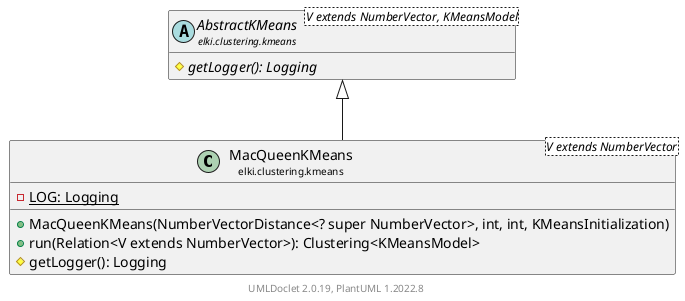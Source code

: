 @startuml
    remove .*\.(Instance|Par|Parameterizer|Factory)$
    set namespaceSeparator none
    hide empty fields
    hide empty methods

    class "<size:14>MacQueenKMeans\n<size:10>elki.clustering.kmeans" as elki.clustering.kmeans.MacQueenKMeans<V extends NumberVector> [[MacQueenKMeans.html]] {
        {static} -LOG: Logging
        +MacQueenKMeans(NumberVectorDistance<? super NumberVector>, int, int, KMeansInitialization)
        +run(Relation<V extends NumberVector>): Clustering<KMeansModel>
        #getLogger(): Logging
    }

    abstract class "<size:14>AbstractKMeans\n<size:10>elki.clustering.kmeans" as elki.clustering.kmeans.AbstractKMeans<V extends NumberVector, KMeansModel> [[AbstractKMeans.html]] {
        {abstract} #getLogger(): Logging
    }
    class "<size:14>MacQueenKMeans.Instance\n<size:10>elki.clustering.kmeans" as elki.clustering.kmeans.MacQueenKMeans.Instance [[MacQueenKMeans.Instance.html]]
    class "<size:14>MacQueenKMeans.Par\n<size:10>elki.clustering.kmeans" as elki.clustering.kmeans.MacQueenKMeans.Par<V extends NumberVector> [[MacQueenKMeans.Par.html]]

    elki.clustering.kmeans.AbstractKMeans <|-- elki.clustering.kmeans.MacQueenKMeans
    elki.clustering.kmeans.MacQueenKMeans +-- elki.clustering.kmeans.MacQueenKMeans.Instance
    elki.clustering.kmeans.MacQueenKMeans +-- elki.clustering.kmeans.MacQueenKMeans.Par

    center footer UMLDoclet 2.0.19, PlantUML 1.2022.8
@enduml
